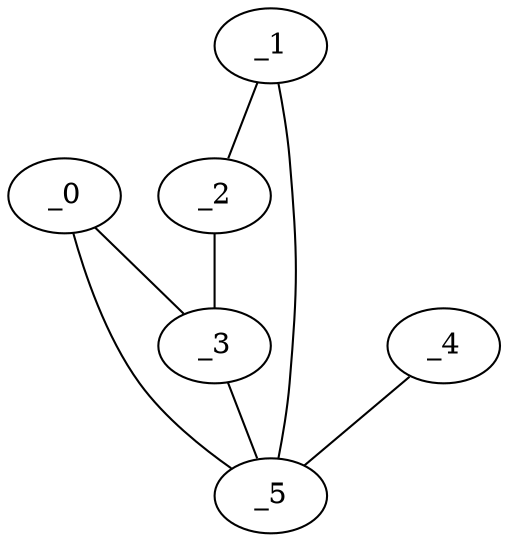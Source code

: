 graph EP1_0057 {
	_0	 [x="2.76437",
		y="2.70375"];
	_3	 [x="0.855237",
		y="2.80729"];
	_0 -- _3;
	_5	 [x="2.24635",
		y="2.32728"];
	_0 -- _5;
	_1	 [x="1.86897",
		y="0.509787"];
	_2	 [x="0.624621",
		y="0.740518"];
	_1 -- _2;
	_1 -- _5;
	_2 -- _3;
	_3 -- _5;
	_4	 [x="0.772907",
		y="1.5283"];
	_4 -- _5;
}
